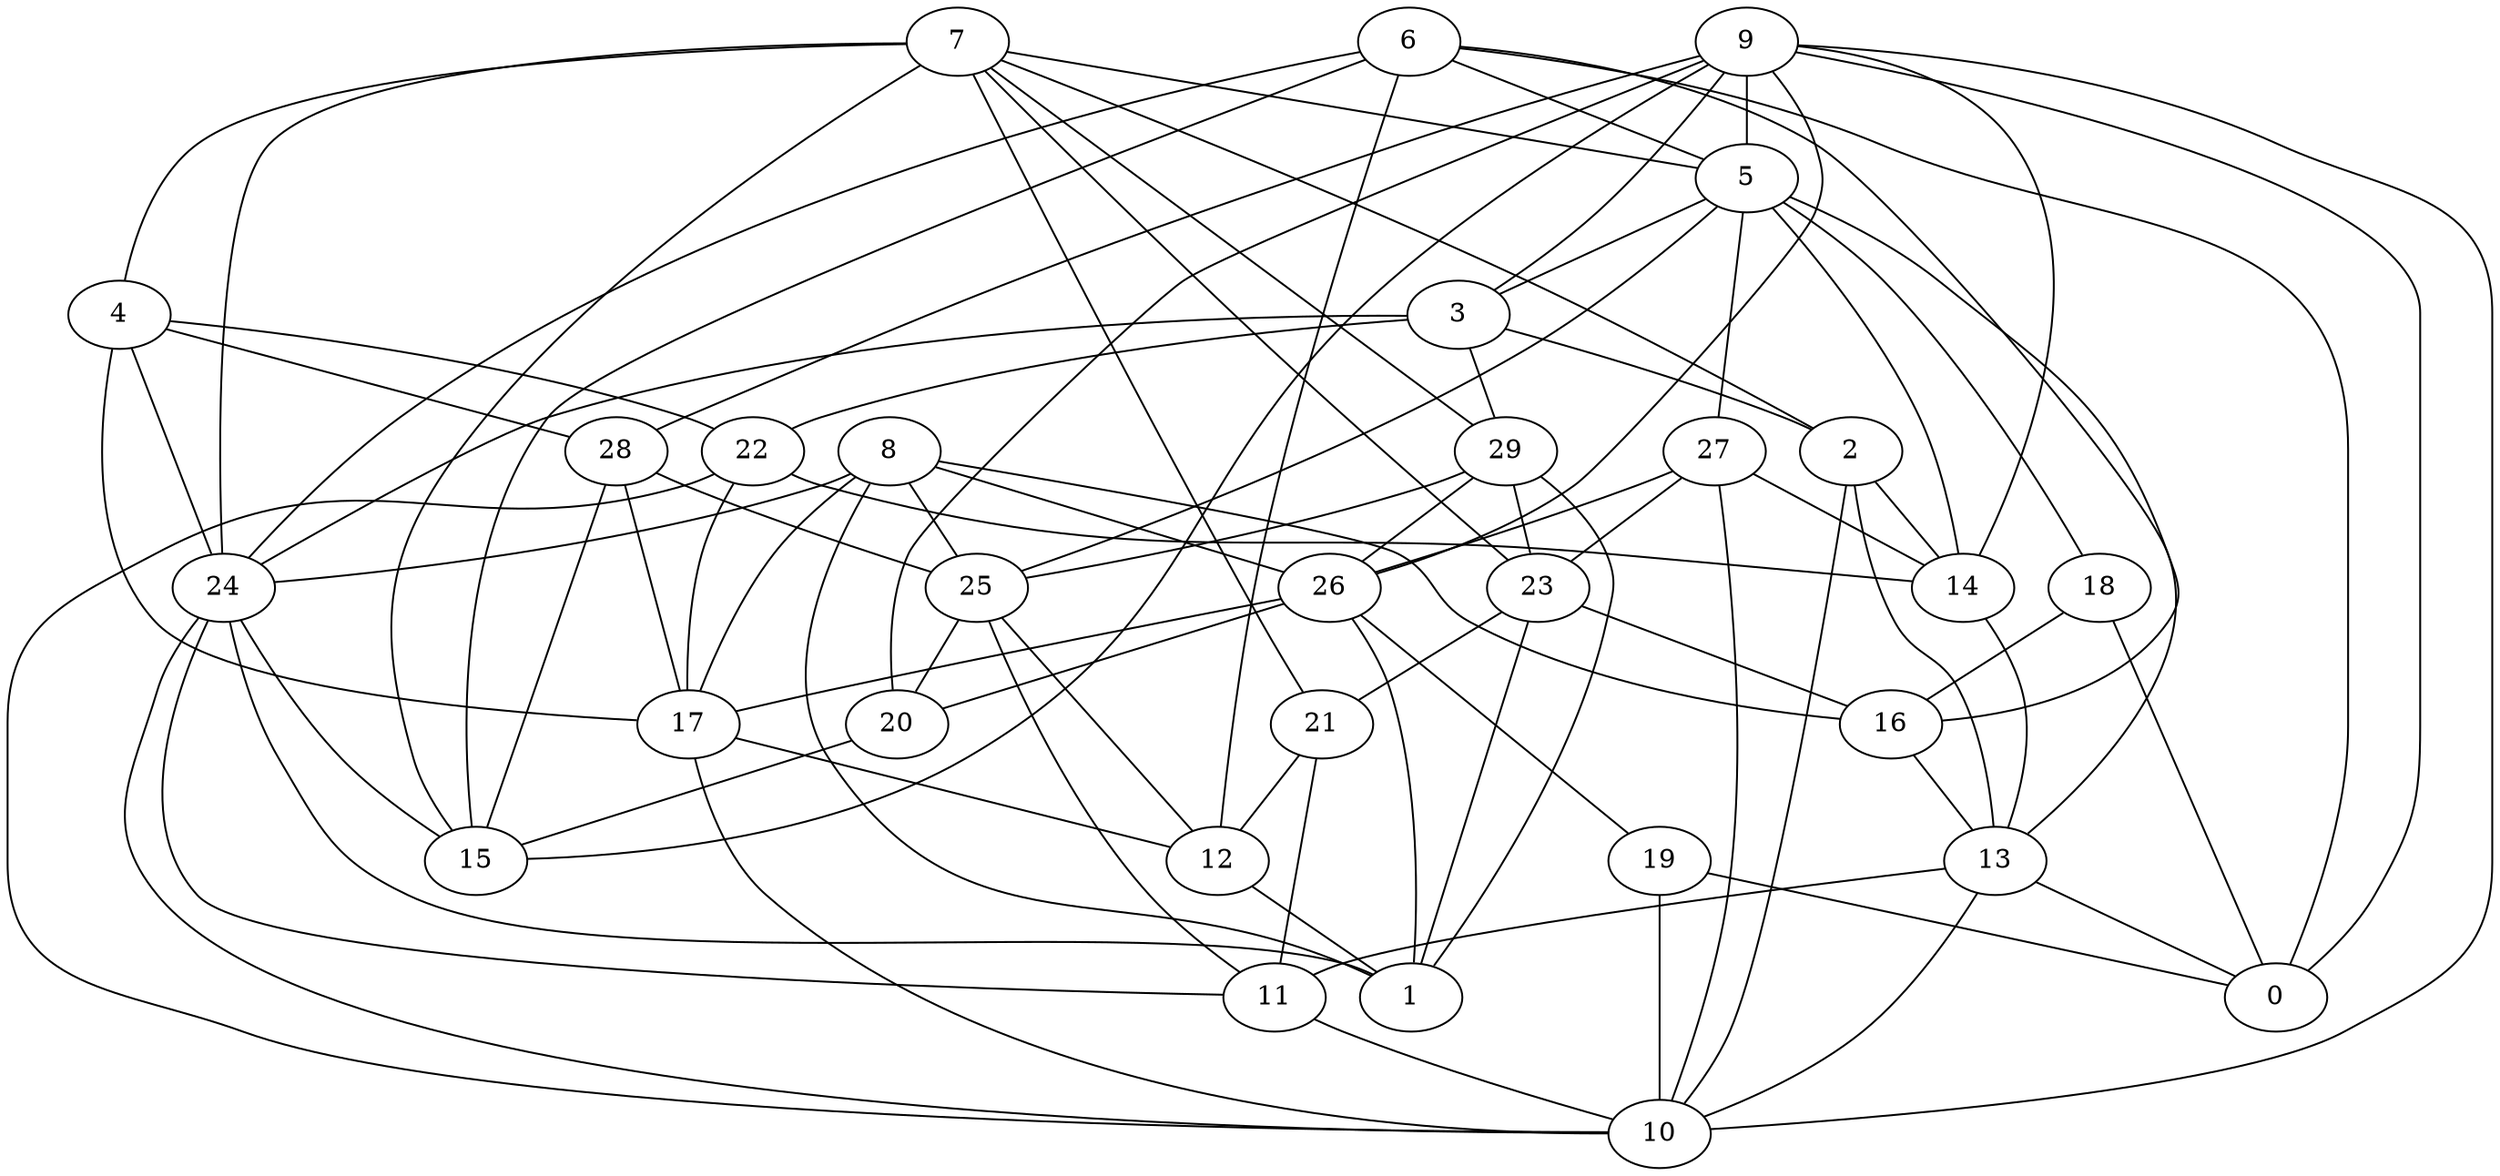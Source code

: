 digraph GG_graph {

subgraph G_graph {
edge [color = black]
"28" -> "25" [dir = none]
"28" -> "17" [dir = none]
"28" -> "15" [dir = none]
"4" -> "17" [dir = none]
"4" -> "28" [dir = none]
"4" -> "22" [dir = none]
"4" -> "24" [dir = none]
"9" -> "15" [dir = none]
"9" -> "0" [dir = none]
"9" -> "10" [dir = none]
"9" -> "14" [dir = none]
"9" -> "20" [dir = none]
"9" -> "26" [dir = none]
"9" -> "3" [dir = none]
"9" -> "5" [dir = none]
"9" -> "28" [dir = none]
"17" -> "10" [dir = none]
"17" -> "12" [dir = none]
"22" -> "14" [dir = none]
"22" -> "17" [dir = none]
"22" -> "10" [dir = none]
"24" -> "1" [dir = none]
"24" -> "15" [dir = none]
"24" -> "10" [dir = none]
"24" -> "11" [dir = none]
"19" -> "10" [dir = none]
"19" -> "0" [dir = none]
"26" -> "20" [dir = none]
"26" -> "17" [dir = none]
"26" -> "1" [dir = none]
"26" -> "19" [dir = none]
"14" -> "13" [dir = none]
"16" -> "13" [dir = none]
"6" -> "12" [dir = none]
"6" -> "16" [dir = none]
"6" -> "0" [dir = none]
"6" -> "15" [dir = none]
"6" -> "24" [dir = none]
"6" -> "5" [dir = none]
"3" -> "24" [dir = none]
"3" -> "22" [dir = none]
"3" -> "2" [dir = none]
"3" -> "29" [dir = none]
"8" -> "17" [dir = none]
"8" -> "1" [dir = none]
"8" -> "16" [dir = none]
"8" -> "24" [dir = none]
"8" -> "26" [dir = none]
"8" -> "25" [dir = none]
"29" -> "25" [dir = none]
"29" -> "26" [dir = none]
"29" -> "1" [dir = none]
"13" -> "11" [dir = none]
"13" -> "10" [dir = none]
"13" -> "0" [dir = none]
"20" -> "15" [dir = none]
"11" -> "10" [dir = none]
"18" -> "16" [dir = none]
"18" -> "0" [dir = none]
"7" -> "2" [dir = none]
"7" -> "5" [dir = none]
"7" -> "4" [dir = none]
"7" -> "15" [dir = none]
"7" -> "29" [dir = none]
"7" -> "24" [dir = none]
"27" -> "23" [dir = none]
"27" -> "14" [dir = none]
"27" -> "26" [dir = none]
"27" -> "10" [dir = none]
"5" -> "13" [dir = none]
"5" -> "27" [dir = none]
"5" -> "3" [dir = none]
"5" -> "18" [dir = none]
"5" -> "14" [dir = none]
"5" -> "25" [dir = none]
"25" -> "11" [dir = none]
"25" -> "20" [dir = none]
"25" -> "12" [dir = none]
"2" -> "14" [dir = none]
"2" -> "13" [dir = none]
"2" -> "10" [dir = none]
"21" -> "12" [dir = none]
"21" -> "11" [dir = none]
"23" -> "21" [dir = none]
"23" -> "1" [dir = none]
"23" -> "16" [dir = none]
"12" -> "1" [dir = none]
"7" -> "23" [dir = none]
"29" -> "23" [dir = none]
"7" -> "21" [dir = none]
}

}
